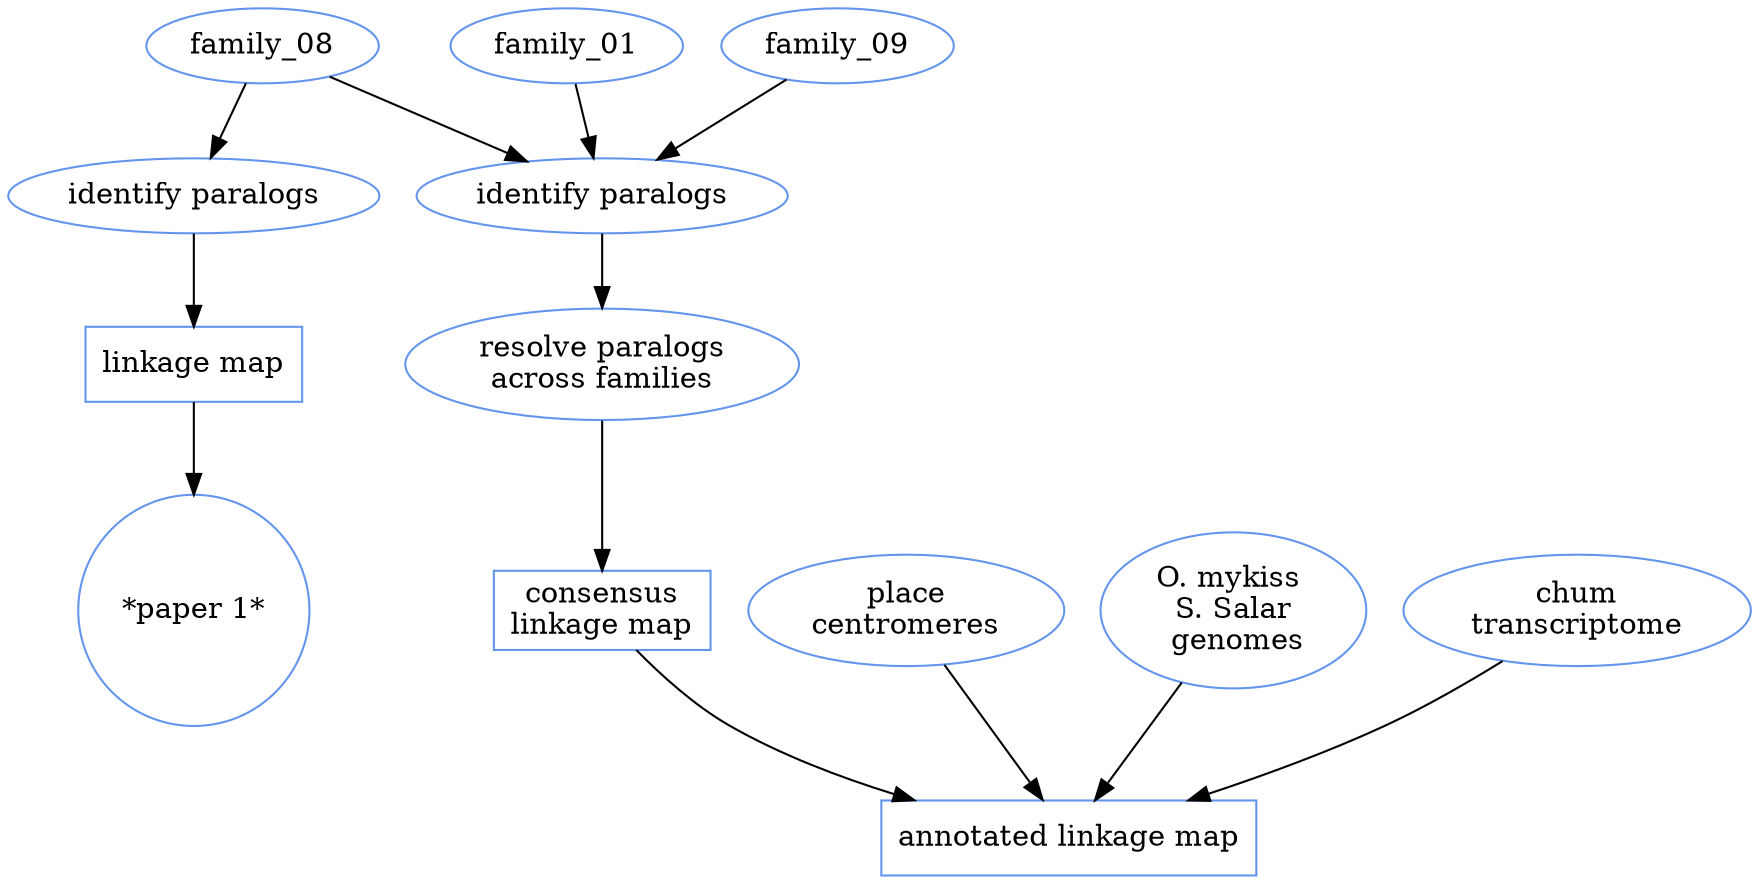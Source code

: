 digraph preliminary_analysis {
	node[color=cornflowerblue];
	
	family_08[];
	ml_psv1[label="identify paralogs"];
	ml_psv2[label="identify paralogs"];	
	map1[label="linkage map" shape = rect];
	paper1[label="*paper 1*" shape = circle];	
	
	family_08 -> ml_psv1;
	ml_psv1 -> map1;
	map1 -> paper1;
	
	family_01;
	family_09;
	map2[label="consensus\nlinkage map" shape = rect];
	resolve_paralogs[label="resolve paralogs\nacross families"];
	
	family_01 -> ml_psv2;
	family_09 -> ml_psv2;
	family_08 -> ml_psv2;
	ml_psv2 -> resolve_paralogs;
	resolve_paralogs-> map2;
	
	centromeres[label="place\ncentromeres"];
	ref_genomes[label="O. mykiss \n S. Salar \n genomes"];
	transcriptome[label="chum\ntranscriptome"];
	map3[label="annotated linkage map" shape = rect];
	
	map2 -> map3;
	centromeres -> map3;
	transcriptome -> map3;
	ref_genomes -> map3;
}

digraph population_analysis{
	node[color=cornflowerblue];

//	map[label="linkage map" shape = rect];
	ml_psv[label="identify paralogs"];
	catalog[label="stacks catalog"];
	ref[label="FASTA reference"]

	family_08 -> catalog;
	family_01 -> catalog;
	family_09 -> catalog;
	catalog -> ml_psv[label=genotype labeljust = l];
	catalog -> curate; 
	curate-> ref;
	
	chum_pops[label="RAD data from\nPuget Sound\nchum populations"];
	chum_pops -> ref[label="align"];
	sam[label="SAM files"];
	snp_caller[label="ploidy-aware\n variant discovery \nand genotyping"];
	ref -> sam;
	ml_psv -> snp_caller[label="annotate\nwith duplicate status"];
	sam -> snp_caller;
	ref -> snp_caller;
}


digraph populations{	
	pop1[label="Squakum Creek\nFALL" style=filled color = tan];
	pop2[label="Hamma Hamma\nSUMMER" style=filled color = orange];
	pop3[label="Lilliwaup Creek\nFALL" style=filled color = tan];
	pop4[label=	"Hoodsport Hatchery\nFALL" style=filled color = tan];
	pop5[label="Snohomish River\nFALL" style=filled color=tan];
	pop6[label="Stillaguamish River\nFALL" style=filled color=tan];
	pop7[label="Nisqually Kalama Creek\nWINTER" style=filled color=lightblue];
	pop8[label="Sherwood River\nFALL" style=filled color=tan];
	pop9[label="Sherwood River\nSUMMER" style=filled color= orange];
	pop10[label="Skookum Creek\nFALL" style=filled color=tan];

	south_puget[label="South Puget Sound"];
	north_puget[label="North Puget Sound"];
	hood_canal[label="Hood Canal"];
	fraser[label="Fraser River BC"];
	pops[label="chum populations"];
	
	pop1 -> fraser;
	pop2 -> hood_canal;
	pop3 -> hood_canal;
	pop4 -> hood_canal;
	pop5 -> north_puget;
	pop6 -> north_puget;
	pop7 -> south_puget;
	pop8 -> south_puget;
	pop9 -> south_puget;
	pop10 -> south_puget;
					
	south_puget -> pops;
	north_puget -> pops;
	hood_canal -> pops;
	fraser -> pops;
}


